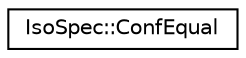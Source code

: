 digraph "Graphical Class Hierarchy"
{
  edge [fontname="Helvetica",fontsize="10",labelfontname="Helvetica",labelfontsize="10"];
  node [fontname="Helvetica",fontsize="10",shape=record];
  rankdir="LR";
  Node0 [label="IsoSpec::ConfEqual",height=0.2,width=0.4,color="black", fillcolor="white", style="filled",URL="$class_iso_spec_1_1_conf_equal.html"];
}
